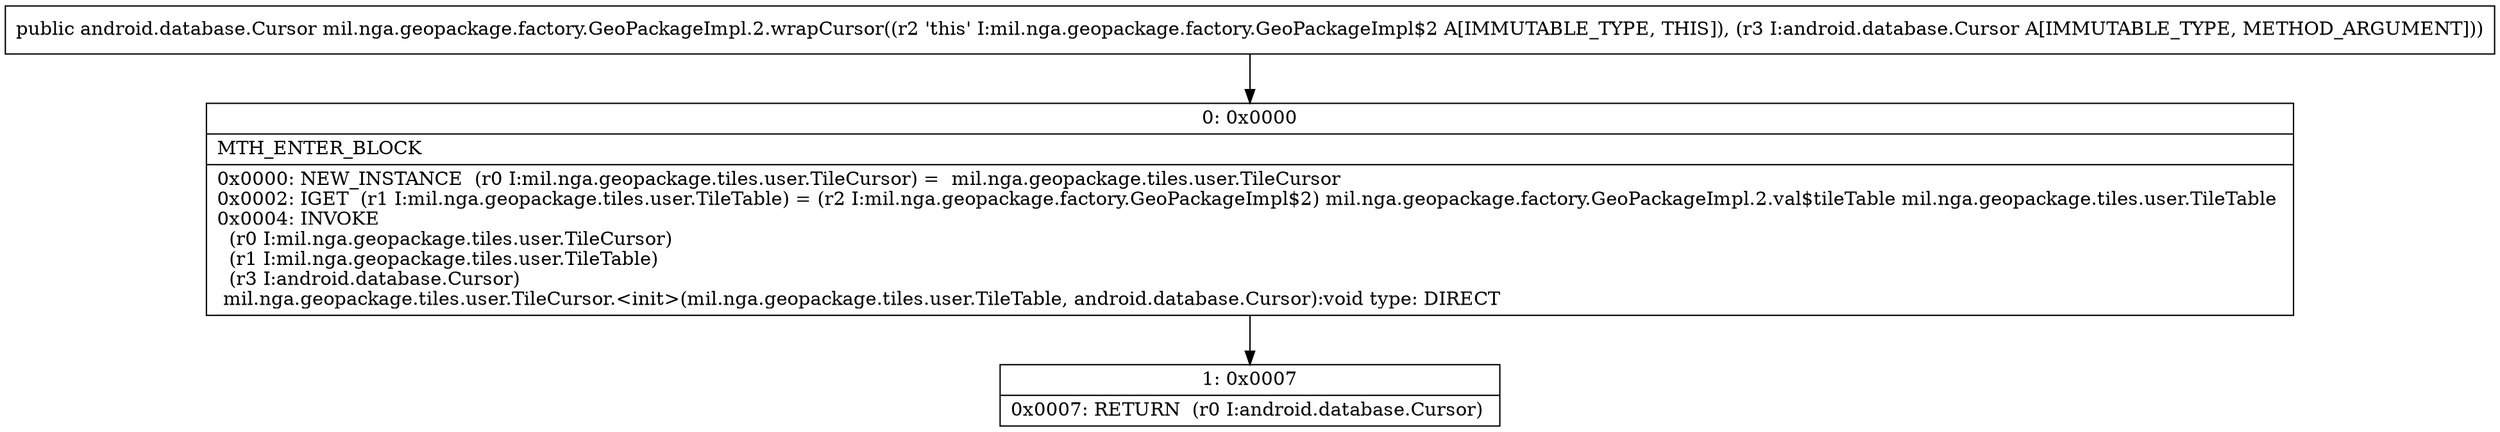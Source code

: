 digraph "CFG formil.nga.geopackage.factory.GeoPackageImpl.2.wrapCursor(Landroid\/database\/Cursor;)Landroid\/database\/Cursor;" {
Node_0 [shape=record,label="{0\:\ 0x0000|MTH_ENTER_BLOCK\l|0x0000: NEW_INSTANCE  (r0 I:mil.nga.geopackage.tiles.user.TileCursor) =  mil.nga.geopackage.tiles.user.TileCursor \l0x0002: IGET  (r1 I:mil.nga.geopackage.tiles.user.TileTable) = (r2 I:mil.nga.geopackage.factory.GeoPackageImpl$2) mil.nga.geopackage.factory.GeoPackageImpl.2.val$tileTable mil.nga.geopackage.tiles.user.TileTable \l0x0004: INVOKE  \l  (r0 I:mil.nga.geopackage.tiles.user.TileCursor)\l  (r1 I:mil.nga.geopackage.tiles.user.TileTable)\l  (r3 I:android.database.Cursor)\l mil.nga.geopackage.tiles.user.TileCursor.\<init\>(mil.nga.geopackage.tiles.user.TileTable, android.database.Cursor):void type: DIRECT \l}"];
Node_1 [shape=record,label="{1\:\ 0x0007|0x0007: RETURN  (r0 I:android.database.Cursor) \l}"];
MethodNode[shape=record,label="{public android.database.Cursor mil.nga.geopackage.factory.GeoPackageImpl.2.wrapCursor((r2 'this' I:mil.nga.geopackage.factory.GeoPackageImpl$2 A[IMMUTABLE_TYPE, THIS]), (r3 I:android.database.Cursor A[IMMUTABLE_TYPE, METHOD_ARGUMENT])) }"];
MethodNode -> Node_0;
Node_0 -> Node_1;
}

